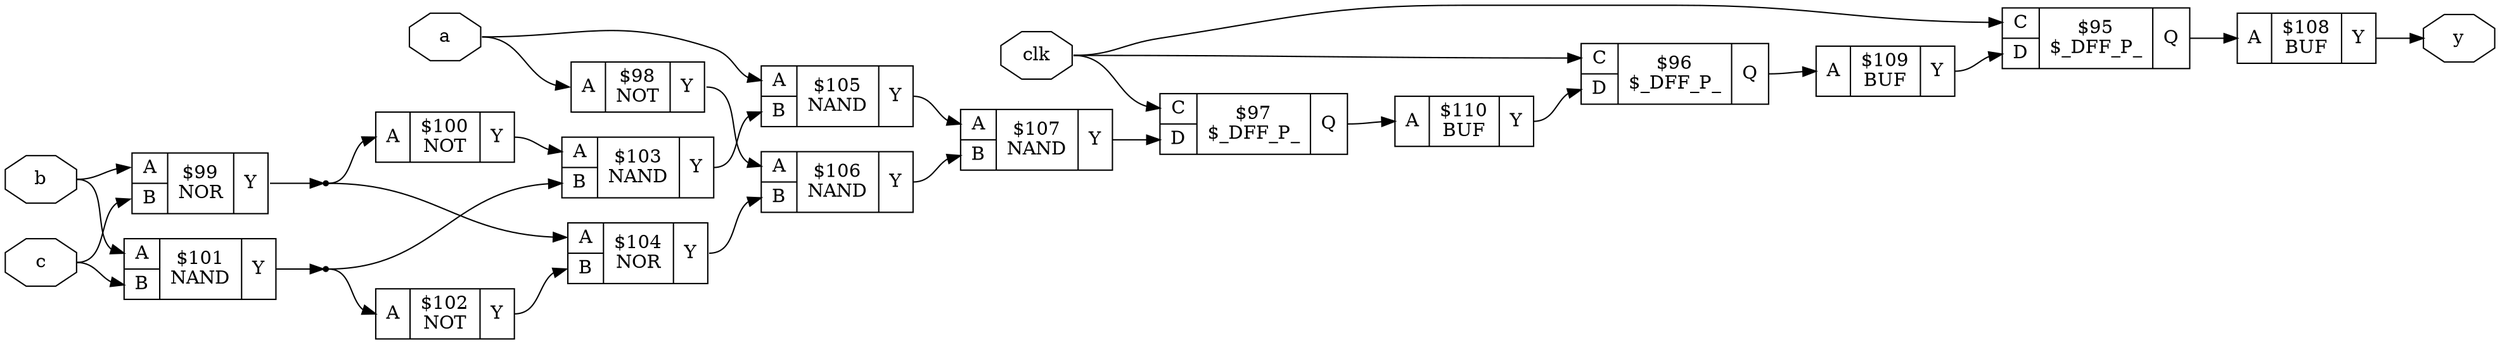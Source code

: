 digraph "test" {
rankdir="LR";
remincross=true;
n16 [ shape=octagon, label="a", color="black", fontcolor="black" ];
n17 [ shape=octagon, label="b", color="black", fontcolor="black" ];
n18 [ shape=octagon, label="c", color="black", fontcolor="black" ];
n19 [ shape=octagon, label="clk", color="black", fontcolor="black" ];
n20 [ shape=octagon, label="y", color="black", fontcolor="black" ];
c24 [ shape=record, label="{{<p21> C|<p22> D}|$95\n$_DFF_P_|{<p23> Q}}",  ];
c25 [ shape=record, label="{{<p21> C|<p22> D}|$96\n$_DFF_P_|{<p23> Q}}",  ];
c26 [ shape=record, label="{{<p21> C|<p22> D}|$97\n$_DFF_P_|{<p23> Q}}",  ];
c29 [ shape=record, label="{{<p27> A}|$100\nNOT|{<p28> Y}}",  ];
c31 [ shape=record, label="{{<p27> A|<p30> B}|$101\nNAND|{<p28> Y}}",  ];
c32 [ shape=record, label="{{<p27> A}|$102\nNOT|{<p28> Y}}",  ];
c33 [ shape=record, label="{{<p27> A|<p30> B}|$103\nNAND|{<p28> Y}}",  ];
c34 [ shape=record, label="{{<p27> A|<p30> B}|$104\nNOR|{<p28> Y}}",  ];
c35 [ shape=record, label="{{<p27> A|<p30> B}|$105\nNAND|{<p28> Y}}",  ];
c36 [ shape=record, label="{{<p27> A|<p30> B}|$106\nNAND|{<p28> Y}}",  ];
c37 [ shape=record, label="{{<p27> A|<p30> B}|$107\nNAND|{<p28> Y}}",  ];
c38 [ shape=record, label="{{<p27> A}|$108\nBUF|{<p28> Y}}",  ];
c39 [ shape=record, label="{{<p27> A}|$109\nBUF|{<p28> Y}}",  ];
c40 [ shape=record, label="{{<p27> A}|$110\nBUF|{<p28> Y}}",  ];
c41 [ shape=record, label="{{<p27> A}|$98\nNOT|{<p28> Y}}",  ];
c42 [ shape=record, label="{{<p27> A|<p30> B}|$99\nNOR|{<p28> Y}}",  ];
c39:p28:e -> c24:p22:w [color="black", fontcolor="black", label=""];
n10 [ shape=point ];
c31:p28:e -> n10:w [color="black", fontcolor="black", label=""];
n10:e -> c32:p27:w [color="black", fontcolor="black", label=""];
n10:e -> c33:p30:w [color="black", fontcolor="black", label=""];
c32:p28:e -> c34:p30:w [color="black", fontcolor="black", label=""];
c33:p28:e -> c35:p30:w [color="black", fontcolor="black", label=""];
c34:p28:e -> c36:p30:w [color="black", fontcolor="black", label=""];
c35:p28:e -> c37:p27:w [color="black", fontcolor="black", label=""];
c36:p28:e -> c37:p30:w [color="black", fontcolor="black", label=""];
n16:e -> c35:p27:w [color="black", fontcolor="black", label=""];
n16:e -> c41:p27:w [color="black", fontcolor="black", label=""];
n17:e -> c31:p27:w [color="black", fontcolor="black", label=""];
n17:e -> c42:p27:w [color="black", fontcolor="black", label=""];
n18:e -> c31:p30:w [color="black", fontcolor="black", label=""];
n18:e -> c42:p30:w [color="black", fontcolor="black", label=""];
n19:e -> c24:p21:w [color="black", fontcolor="black", label=""];
n19:e -> c25:p21:w [color="black", fontcolor="black", label=""];
n19:e -> c26:p21:w [color="black", fontcolor="black", label=""];
c40:p28:e -> c25:p22:w [color="black", fontcolor="black", label=""];
c38:p28:e -> n20:w [color="black", fontcolor="black", label=""];
c37:p28:e -> c26:p22:w [color="black", fontcolor="black", label=""];
c24:p23:e -> c38:p27:w [color="black", fontcolor="black", label=""];
c25:p23:e -> c39:p27:w [color="black", fontcolor="black", label=""];
c26:p23:e -> c40:p27:w [color="black", fontcolor="black", label=""];
c41:p28:e -> c36:p27:w [color="black", fontcolor="black", label=""];
n8 [ shape=point ];
c42:p28:e -> n8:w [color="black", fontcolor="black", label=""];
n8:e -> c29:p27:w [color="black", fontcolor="black", label=""];
n8:e -> c34:p27:w [color="black", fontcolor="black", label=""];
c29:p28:e -> c33:p27:w [color="black", fontcolor="black", label=""];
}
